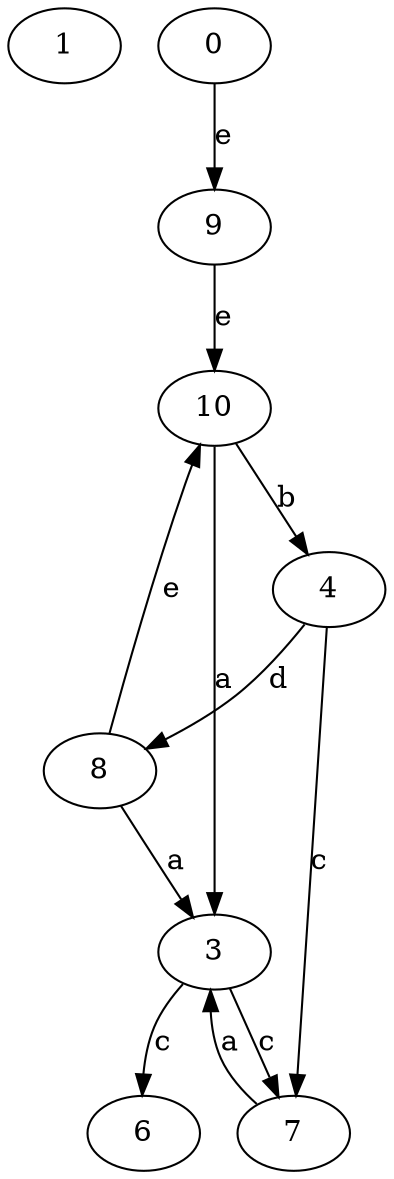 strict digraph  {
1;
0;
3;
4;
6;
7;
8;
9;
10;
0 -> 9  [label=e];
3 -> 6  [label=c];
3 -> 7  [label=c];
4 -> 7  [label=c];
4 -> 8  [label=d];
7 -> 3  [label=a];
8 -> 3  [label=a];
8 -> 10  [label=e];
9 -> 10  [label=e];
10 -> 3  [label=a];
10 -> 4  [label=b];
}
